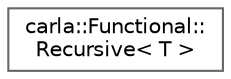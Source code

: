 digraph "类继承关系图"
{
 // INTERACTIVE_SVG=YES
 // LATEX_PDF_SIZE
  bgcolor="transparent";
  edge [fontname=Helvetica,fontsize=10,labelfontname=Helvetica,labelfontsize=10];
  node [fontname=Helvetica,fontsize=10,shape=box,height=0.2,width=0.4];
  rankdir="LR";
  Node0 [id="Node000000",label="carla::Functional::\lRecursive\< T \>",height=0.2,width=0.4,color="grey40", fillcolor="white", style="filled",URL="$d6/d1f/structcarla_1_1Functional_1_1Recursive.html",tooltip=" "];
}
